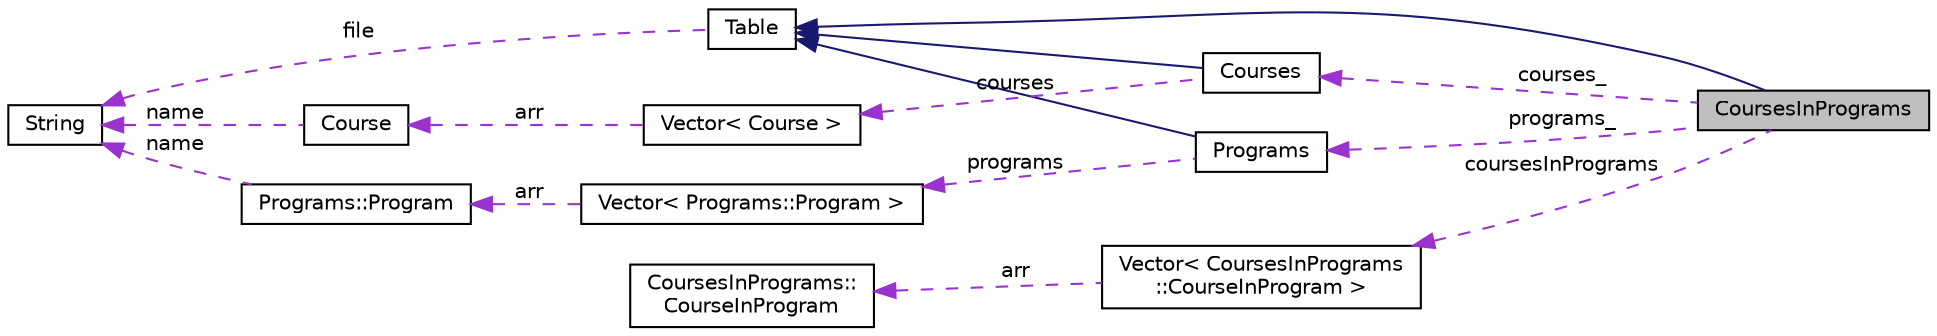 digraph "CoursesInPrograms"
{
 // LATEX_PDF_SIZE
  edge [fontname="Helvetica",fontsize="10",labelfontname="Helvetica",labelfontsize="10"];
  node [fontname="Helvetica",fontsize="10",shape=record];
  rankdir="LR";
  Node1 [label="CoursesInPrograms",height=0.2,width=0.4,color="black", fillcolor="grey75", style="filled", fontcolor="black",tooltip=" "];
  Node2 -> Node1 [dir="back",color="midnightblue",fontsize="10",style="solid",fontname="Helvetica"];
  Node2 [label="Table",height=0.2,width=0.4,color="black", fillcolor="white", style="filled",URL="$class_table.html",tooltip=" "];
  Node3 -> Node2 [dir="back",color="darkorchid3",fontsize="10",style="dashed",label=" file" ,fontname="Helvetica"];
  Node3 [label="String",height=0.2,width=0.4,color="black", fillcolor="white", style="filled",URL="$class_string.html",tooltip=" "];
  Node4 -> Node1 [dir="back",color="darkorchid3",fontsize="10",style="dashed",label=" courses_" ,fontname="Helvetica"];
  Node4 [label="Courses",height=0.2,width=0.4,color="black", fillcolor="white", style="filled",URL="$class_courses.html",tooltip=" "];
  Node2 -> Node4 [dir="back",color="midnightblue",fontsize="10",style="solid",fontname="Helvetica"];
  Node5 -> Node4 [dir="back",color="darkorchid3",fontsize="10",style="dashed",label=" courses" ,fontname="Helvetica"];
  Node5 [label="Vector\< Course \>",height=0.2,width=0.4,color="black", fillcolor="white", style="filled",URL="$class_vector.html",tooltip=" "];
  Node6 -> Node5 [dir="back",color="darkorchid3",fontsize="10",style="dashed",label=" arr" ,fontname="Helvetica"];
  Node6 [label="Course",height=0.2,width=0.4,color="black", fillcolor="white", style="filled",URL="$struct_course.html",tooltip=" "];
  Node3 -> Node6 [dir="back",color="darkorchid3",fontsize="10",style="dashed",label=" name" ,fontname="Helvetica"];
  Node7 -> Node1 [dir="back",color="darkorchid3",fontsize="10",style="dashed",label=" programs_" ,fontname="Helvetica"];
  Node7 [label="Programs",height=0.2,width=0.4,color="black", fillcolor="white", style="filled",URL="$class_programs.html",tooltip=" "];
  Node2 -> Node7 [dir="back",color="midnightblue",fontsize="10",style="solid",fontname="Helvetica"];
  Node8 -> Node7 [dir="back",color="darkorchid3",fontsize="10",style="dashed",label=" programs" ,fontname="Helvetica"];
  Node8 [label="Vector\< Programs::Program \>",height=0.2,width=0.4,color="black", fillcolor="white", style="filled",URL="$class_vector.html",tooltip=" "];
  Node9 -> Node8 [dir="back",color="darkorchid3",fontsize="10",style="dashed",label=" arr" ,fontname="Helvetica"];
  Node9 [label="Programs::Program",height=0.2,width=0.4,color="black", fillcolor="white", style="filled",URL="$struct_programs_1_1_program.html",tooltip=" "];
  Node3 -> Node9 [dir="back",color="darkorchid3",fontsize="10",style="dashed",label=" name" ,fontname="Helvetica"];
  Node10 -> Node1 [dir="back",color="darkorchid3",fontsize="10",style="dashed",label=" coursesInPrograms" ,fontname="Helvetica"];
  Node10 [label="Vector\< CoursesInPrograms\l::CourseInProgram \>",height=0.2,width=0.4,color="black", fillcolor="white", style="filled",URL="$class_vector.html",tooltip=" "];
  Node11 -> Node10 [dir="back",color="darkorchid3",fontsize="10",style="dashed",label=" arr" ,fontname="Helvetica"];
  Node11 [label="CoursesInPrograms::\lCourseInProgram",height=0.2,width=0.4,color="black", fillcolor="white", style="filled",URL="$struct_courses_in_programs_1_1_course_in_program.html",tooltip=" "];
}
